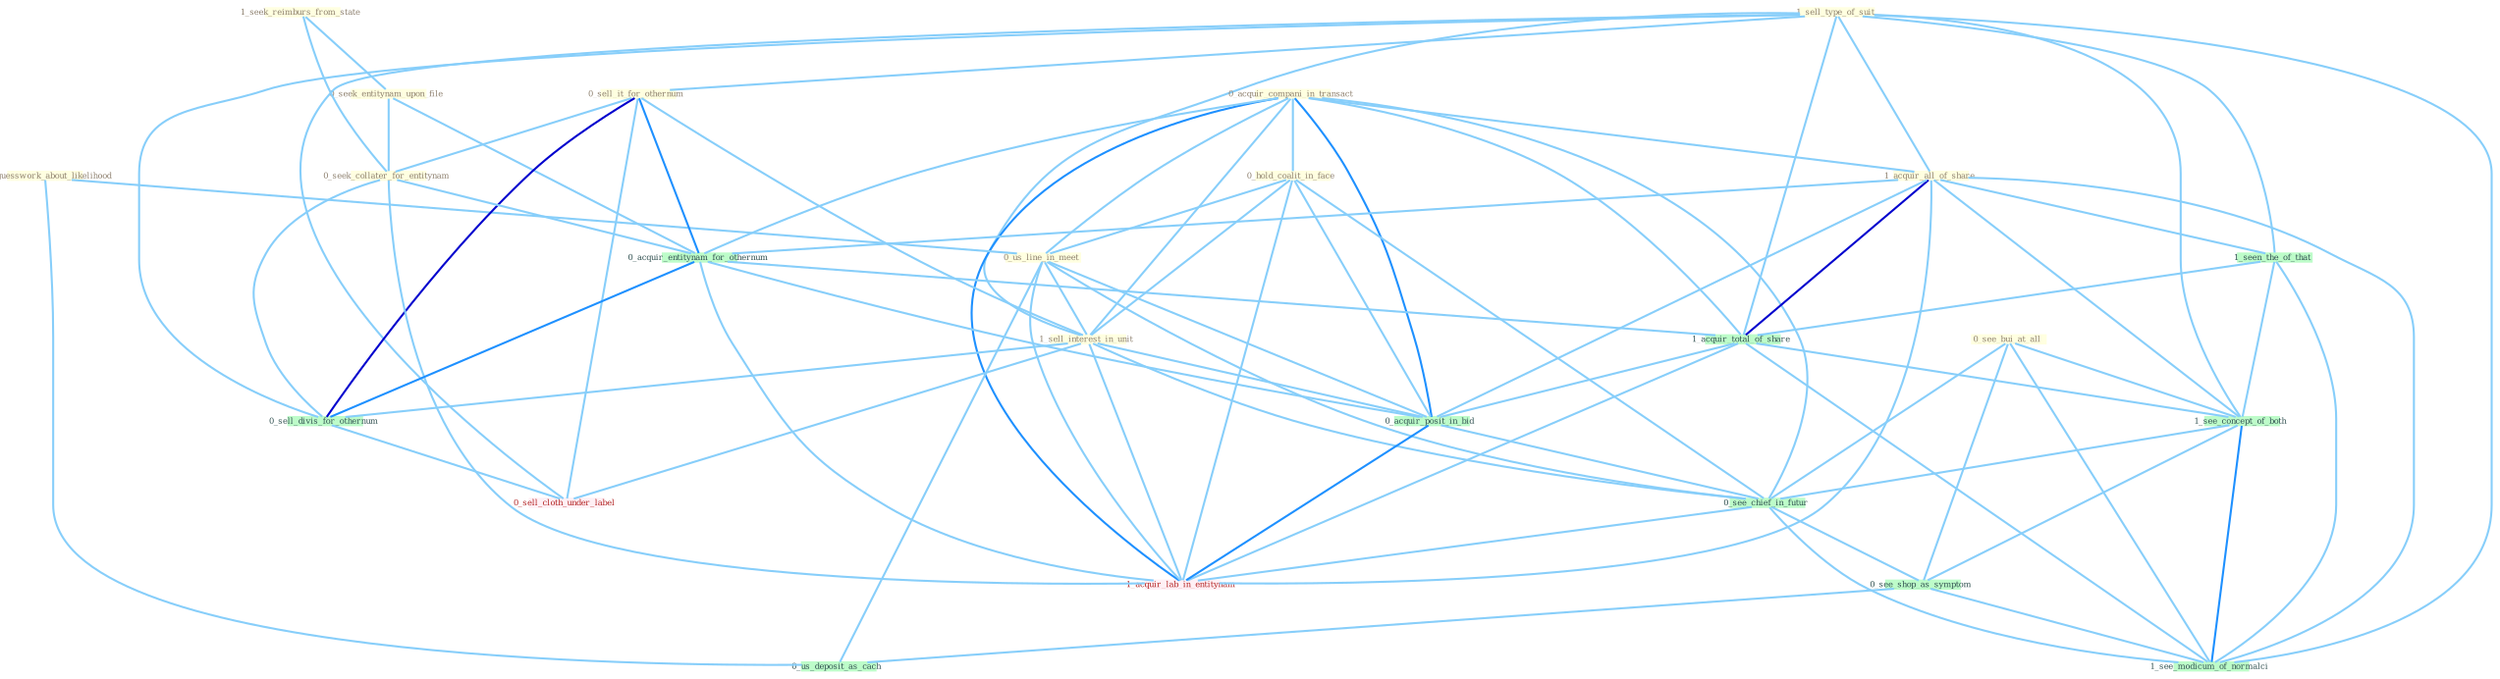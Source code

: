Graph G{ 
    node
    [shape=polygon,style=filled,width=.5,height=.06,color="#BDFCC9",fixedsize=true,fontsize=4,
    fontcolor="#2f4f4f"];
    {node
    [color="#ffffe0", fontcolor="#8b7d6b"] "1_seek_reimburs_from_state " "1_sell_type_of_suit " "0_see_bui_at_all " "0_acquir_compani_in_transact " "0_seek_entitynam_upon_file " "0_hold_coalit_in_face " "1_acquir_all_of_share " "1_us_guesswork_about_likelihood " "0_us_line_in_meet " "0_sell_it_for_othernum " "1_sell_interest_in_unit " "0_seek_collater_for_entitynam "}
{node [color="#fff0f5", fontcolor="#b22222"] "0_sell_cloth_under_label " "1_acquir_lab_in_entitynam "}
edge [color="#B0E2FF"];

	"1_seek_reimburs_from_state " -- "0_seek_entitynam_upon_file " [w="1", color="#87cefa" ];
	"1_seek_reimburs_from_state " -- "0_seek_collater_for_entitynam " [w="1", color="#87cefa" ];
	"1_sell_type_of_suit " -- "1_acquir_all_of_share " [w="1", color="#87cefa" ];
	"1_sell_type_of_suit " -- "0_sell_it_for_othernum " [w="1", color="#87cefa" ];
	"1_sell_type_of_suit " -- "1_sell_interest_in_unit " [w="1", color="#87cefa" ];
	"1_sell_type_of_suit " -- "1_seen_the_of_that " [w="1", color="#87cefa" ];
	"1_sell_type_of_suit " -- "0_sell_divis_for_othernum " [w="1", color="#87cefa" ];
	"1_sell_type_of_suit " -- "1_acquir_total_of_share " [w="1", color="#87cefa" ];
	"1_sell_type_of_suit " -- "0_sell_cloth_under_label " [w="1", color="#87cefa" ];
	"1_sell_type_of_suit " -- "1_see_concept_of_both " [w="1", color="#87cefa" ];
	"1_sell_type_of_suit " -- "1_see_modicum_of_normalci " [w="1", color="#87cefa" ];
	"0_see_bui_at_all " -- "1_see_concept_of_both " [w="1", color="#87cefa" ];
	"0_see_bui_at_all " -- "0_see_chief_in_futur " [w="1", color="#87cefa" ];
	"0_see_bui_at_all " -- "0_see_shop_as_symptom " [w="1", color="#87cefa" ];
	"0_see_bui_at_all " -- "1_see_modicum_of_normalci " [w="1", color="#87cefa" ];
	"0_acquir_compani_in_transact " -- "0_hold_coalit_in_face " [w="1", color="#87cefa" ];
	"0_acquir_compani_in_transact " -- "1_acquir_all_of_share " [w="1", color="#87cefa" ];
	"0_acquir_compani_in_transact " -- "0_us_line_in_meet " [w="1", color="#87cefa" ];
	"0_acquir_compani_in_transact " -- "1_sell_interest_in_unit " [w="1", color="#87cefa" ];
	"0_acquir_compani_in_transact " -- "0_acquir_entitynam_for_othernum " [w="1", color="#87cefa" ];
	"0_acquir_compani_in_transact " -- "1_acquir_total_of_share " [w="1", color="#87cefa" ];
	"0_acquir_compani_in_transact " -- "0_acquir_posit_in_bid " [w="2", color="#1e90ff" , len=0.8];
	"0_acquir_compani_in_transact " -- "0_see_chief_in_futur " [w="1", color="#87cefa" ];
	"0_acquir_compani_in_transact " -- "1_acquir_lab_in_entitynam " [w="2", color="#1e90ff" , len=0.8];
	"0_seek_entitynam_upon_file " -- "0_seek_collater_for_entitynam " [w="1", color="#87cefa" ];
	"0_seek_entitynam_upon_file " -- "0_acquir_entitynam_for_othernum " [w="1", color="#87cefa" ];
	"0_hold_coalit_in_face " -- "0_us_line_in_meet " [w="1", color="#87cefa" ];
	"0_hold_coalit_in_face " -- "1_sell_interest_in_unit " [w="1", color="#87cefa" ];
	"0_hold_coalit_in_face " -- "0_acquir_posit_in_bid " [w="1", color="#87cefa" ];
	"0_hold_coalit_in_face " -- "0_see_chief_in_futur " [w="1", color="#87cefa" ];
	"0_hold_coalit_in_face " -- "1_acquir_lab_in_entitynam " [w="1", color="#87cefa" ];
	"1_acquir_all_of_share " -- "0_acquir_entitynam_for_othernum " [w="1", color="#87cefa" ];
	"1_acquir_all_of_share " -- "1_seen_the_of_that " [w="1", color="#87cefa" ];
	"1_acquir_all_of_share " -- "1_acquir_total_of_share " [w="3", color="#0000cd" , len=0.6];
	"1_acquir_all_of_share " -- "0_acquir_posit_in_bid " [w="1", color="#87cefa" ];
	"1_acquir_all_of_share " -- "1_see_concept_of_both " [w="1", color="#87cefa" ];
	"1_acquir_all_of_share " -- "1_acquir_lab_in_entitynam " [w="1", color="#87cefa" ];
	"1_acquir_all_of_share " -- "1_see_modicum_of_normalci " [w="1", color="#87cefa" ];
	"1_us_guesswork_about_likelihood " -- "0_us_line_in_meet " [w="1", color="#87cefa" ];
	"1_us_guesswork_about_likelihood " -- "0_us_deposit_as_cach " [w="1", color="#87cefa" ];
	"0_us_line_in_meet " -- "1_sell_interest_in_unit " [w="1", color="#87cefa" ];
	"0_us_line_in_meet " -- "0_acquir_posit_in_bid " [w="1", color="#87cefa" ];
	"0_us_line_in_meet " -- "0_see_chief_in_futur " [w="1", color="#87cefa" ];
	"0_us_line_in_meet " -- "1_acquir_lab_in_entitynam " [w="1", color="#87cefa" ];
	"0_us_line_in_meet " -- "0_us_deposit_as_cach " [w="1", color="#87cefa" ];
	"0_sell_it_for_othernum " -- "1_sell_interest_in_unit " [w="1", color="#87cefa" ];
	"0_sell_it_for_othernum " -- "0_seek_collater_for_entitynam " [w="1", color="#87cefa" ];
	"0_sell_it_for_othernum " -- "0_acquir_entitynam_for_othernum " [w="2", color="#1e90ff" , len=0.8];
	"0_sell_it_for_othernum " -- "0_sell_divis_for_othernum " [w="3", color="#0000cd" , len=0.6];
	"0_sell_it_for_othernum " -- "0_sell_cloth_under_label " [w="1", color="#87cefa" ];
	"1_sell_interest_in_unit " -- "0_sell_divis_for_othernum " [w="1", color="#87cefa" ];
	"1_sell_interest_in_unit " -- "0_sell_cloth_under_label " [w="1", color="#87cefa" ];
	"1_sell_interest_in_unit " -- "0_acquir_posit_in_bid " [w="1", color="#87cefa" ];
	"1_sell_interest_in_unit " -- "0_see_chief_in_futur " [w="1", color="#87cefa" ];
	"1_sell_interest_in_unit " -- "1_acquir_lab_in_entitynam " [w="1", color="#87cefa" ];
	"0_seek_collater_for_entitynam " -- "0_acquir_entitynam_for_othernum " [w="1", color="#87cefa" ];
	"0_seek_collater_for_entitynam " -- "0_sell_divis_for_othernum " [w="1", color="#87cefa" ];
	"0_seek_collater_for_entitynam " -- "1_acquir_lab_in_entitynam " [w="1", color="#87cefa" ];
	"0_acquir_entitynam_for_othernum " -- "0_sell_divis_for_othernum " [w="2", color="#1e90ff" , len=0.8];
	"0_acquir_entitynam_for_othernum " -- "1_acquir_total_of_share " [w="1", color="#87cefa" ];
	"0_acquir_entitynam_for_othernum " -- "0_acquir_posit_in_bid " [w="1", color="#87cefa" ];
	"0_acquir_entitynam_for_othernum " -- "1_acquir_lab_in_entitynam " [w="1", color="#87cefa" ];
	"1_seen_the_of_that " -- "1_acquir_total_of_share " [w="1", color="#87cefa" ];
	"1_seen_the_of_that " -- "1_see_concept_of_both " [w="1", color="#87cefa" ];
	"1_seen_the_of_that " -- "1_see_modicum_of_normalci " [w="1", color="#87cefa" ];
	"0_sell_divis_for_othernum " -- "0_sell_cloth_under_label " [w="1", color="#87cefa" ];
	"1_acquir_total_of_share " -- "0_acquir_posit_in_bid " [w="1", color="#87cefa" ];
	"1_acquir_total_of_share " -- "1_see_concept_of_both " [w="1", color="#87cefa" ];
	"1_acquir_total_of_share " -- "1_acquir_lab_in_entitynam " [w="1", color="#87cefa" ];
	"1_acquir_total_of_share " -- "1_see_modicum_of_normalci " [w="1", color="#87cefa" ];
	"0_acquir_posit_in_bid " -- "0_see_chief_in_futur " [w="1", color="#87cefa" ];
	"0_acquir_posit_in_bid " -- "1_acquir_lab_in_entitynam " [w="2", color="#1e90ff" , len=0.8];
	"1_see_concept_of_both " -- "0_see_chief_in_futur " [w="1", color="#87cefa" ];
	"1_see_concept_of_both " -- "0_see_shop_as_symptom " [w="1", color="#87cefa" ];
	"1_see_concept_of_both " -- "1_see_modicum_of_normalci " [w="2", color="#1e90ff" , len=0.8];
	"0_see_chief_in_futur " -- "0_see_shop_as_symptom " [w="1", color="#87cefa" ];
	"0_see_chief_in_futur " -- "1_acquir_lab_in_entitynam " [w="1", color="#87cefa" ];
	"0_see_chief_in_futur " -- "1_see_modicum_of_normalci " [w="1", color="#87cefa" ];
	"0_see_shop_as_symptom " -- "0_us_deposit_as_cach " [w="1", color="#87cefa" ];
	"0_see_shop_as_symptom " -- "1_see_modicum_of_normalci " [w="1", color="#87cefa" ];
}